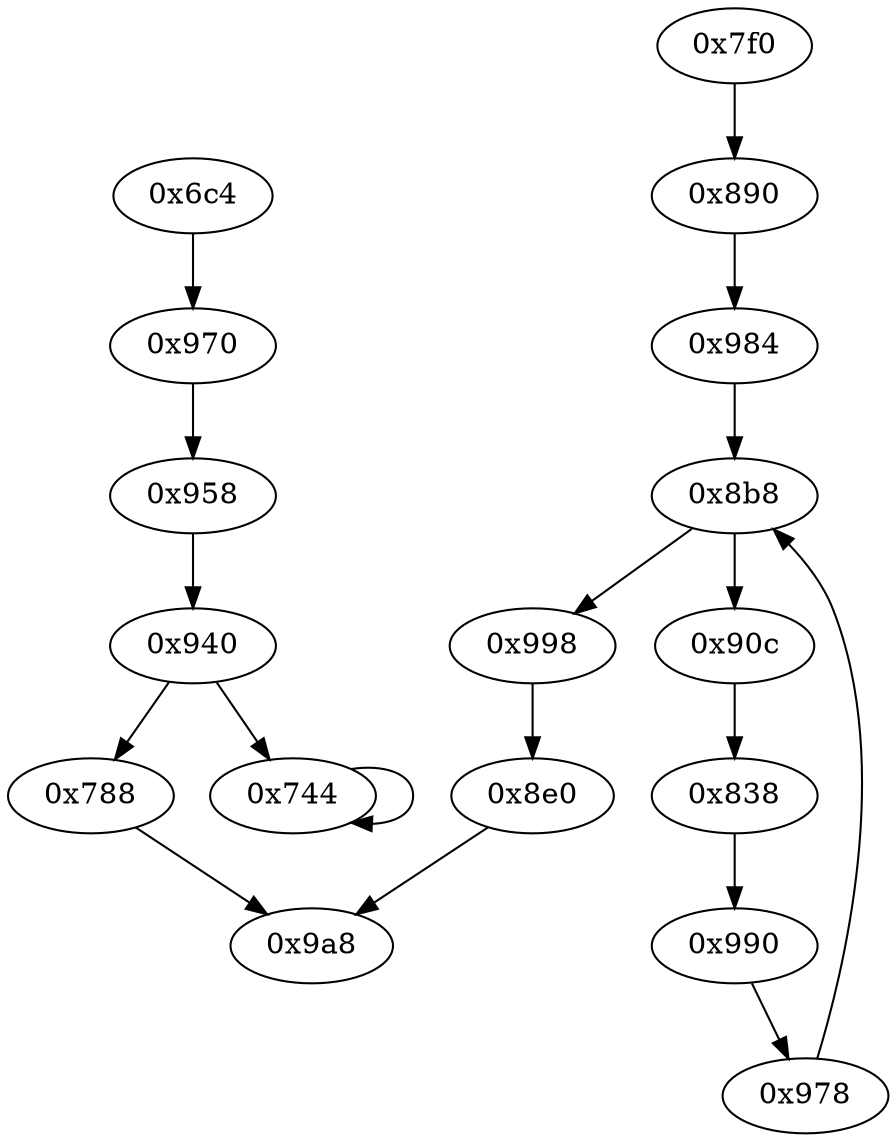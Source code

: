 digraph "" {
	"0x984"	 [opcode="[u'mov', u'mov', u'b']"];
	"0x8b8"	 [opcode="[u'str', u'ldr', u'ldr', u'ldr', u'cmp', u'mov', u'b']"];
	"0x984" -> "0x8b8";
	"0x978"	 [opcode="[u'ldr', u'mov', u'b']"];
	"0x978" -> "0x8b8";
	"0x788"	 [opcode="[u'str', u'str', u'mov', u'mov', u'mov', u'mov', u'ldr', u'mov', u'bl', u'ldr', u'mov', u'b']"];
	"0x9a8"	 [opcode="[u'ldr', u'ldr', u'ldr', u'ldr', u'sub', u'mov', u'sub', u'pop']"];
	"0x788" -> "0x9a8";
	"0x998"	 [opcode="[u'ldr', u'ldr', u'b']"];
	"0x8b8" -> "0x998";
	"0x90c"	 [opcode="[u'ldr', u'ldr', u'mul', u'str', u'ldr', u'b']"];
	"0x8b8" -> "0x90c";
	"0x838"	 [opcode="[u'ldr', u'mov', u'ldr', u'ldr', u'mov', u'bl', u'ldr', u'mov', u'mov', u'add', u'str', u'ldr', u'b']"];
	"0x990"	 [opcode="[u'ldr', u'b']"];
	"0x838" -> "0x990";
	"0x970"	 [opcode="[u'ldr', u'b']"];
	"0x958"	 [opcode="[u'cmp', u'mov', u'mov', u'strb', u'ldr', u'b']"];
	"0x970" -> "0x958";
	"0x6c4"	 [opcode="[u'push', u'add', u'sub', u'mov', u'ldr', u'str', u'ldr', u'sub', u'ldr', u'ldr', u'str', u'add', u'ldr', u'ldr', u'ldr', u'str', \
u'b']"];
	"0x6c4" -> "0x970";
	"0x940"	 [opcode="[u'ldrb', u'ldr', u'ldr', u'cmp', u'mov', u'b']"];
	"0x940" -> "0x788";
	"0x744"	 [opcode="[u'ldr', u'cmp', u'mov', u'mov', u'b']"];
	"0x940" -> "0x744";
	"0x8e0"	 [opcode="[u'ldr', u'cmp', u'mov', u'mov', u'b']"];
	"0x998" -> "0x8e0";
	"0x7f0"	 [opcode="[u'ldr', u'mov', u'mov', u'mov', u'ldr', u'ldrb', u'strb', u'mov', u'ldr', u'ldr', u'ldr', u'b']"];
	"0x890"	 [opcode="[u'ldrb', u'str', u'ldr', u'b']"];
	"0x7f0" -> "0x890";
	"0x90c" -> "0x838";
	"0x8e0" -> "0x9a8";
	"0x990" -> "0x978";
	"0x744" -> "0x744";
	"0x890" -> "0x984";
	"0x958" -> "0x940";
}
